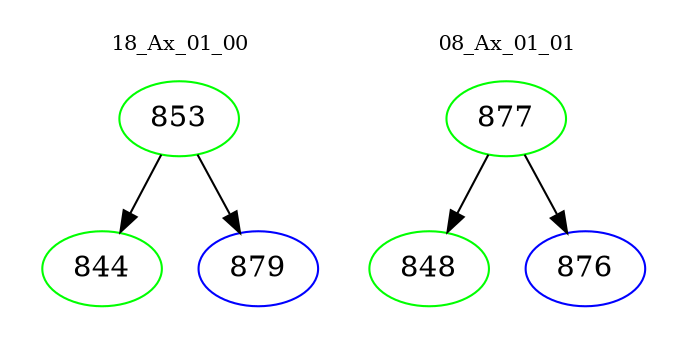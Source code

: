 digraph{
subgraph cluster_0 {
color = white
label = "18_Ax_01_00";
fontsize=10;
T0_853 [label="853", color="green"]
T0_853 -> T0_844 [color="black"]
T0_844 [label="844", color="green"]
T0_853 -> T0_879 [color="black"]
T0_879 [label="879", color="blue"]
}
subgraph cluster_1 {
color = white
label = "08_Ax_01_01";
fontsize=10;
T1_877 [label="877", color="green"]
T1_877 -> T1_848 [color="black"]
T1_848 [label="848", color="green"]
T1_877 -> T1_876 [color="black"]
T1_876 [label="876", color="blue"]
}
}
